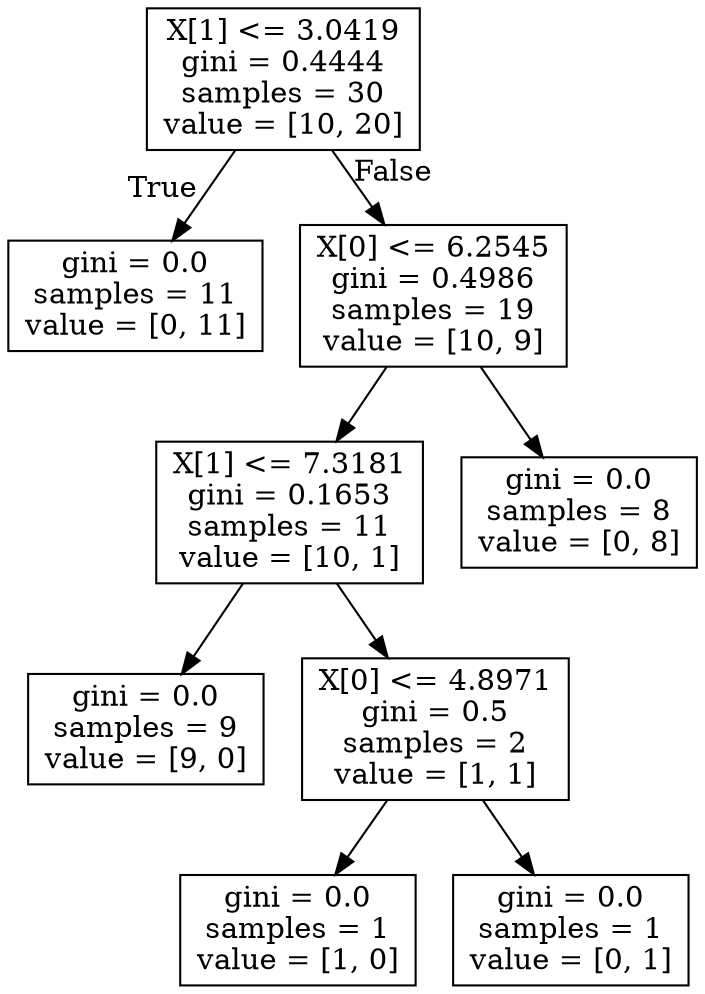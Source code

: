 digraph Tree {
node [shape=box] ;
0 [label="X[1] <= 3.0419\ngini = 0.4444\nsamples = 30\nvalue = [10, 20]"] ;
1 [label="gini = 0.0\nsamples = 11\nvalue = [0, 11]"] ;
0 -> 1 [labeldistance=2.5, labelangle=45, headlabel="True"] ;
2 [label="X[0] <= 6.2545\ngini = 0.4986\nsamples = 19\nvalue = [10, 9]"] ;
0 -> 2 [labeldistance=2.5, labelangle=-45, headlabel="False"] ;
3 [label="X[1] <= 7.3181\ngini = 0.1653\nsamples = 11\nvalue = [10, 1]"] ;
2 -> 3 ;
4 [label="gini = 0.0\nsamples = 9\nvalue = [9, 0]"] ;
3 -> 4 ;
5 [label="X[0] <= 4.8971\ngini = 0.5\nsamples = 2\nvalue = [1, 1]"] ;
3 -> 5 ;
6 [label="gini = 0.0\nsamples = 1\nvalue = [1, 0]"] ;
5 -> 6 ;
7 [label="gini = 0.0\nsamples = 1\nvalue = [0, 1]"] ;
5 -> 7 ;
8 [label="gini = 0.0\nsamples = 8\nvalue = [0, 8]"] ;
2 -> 8 ;
}